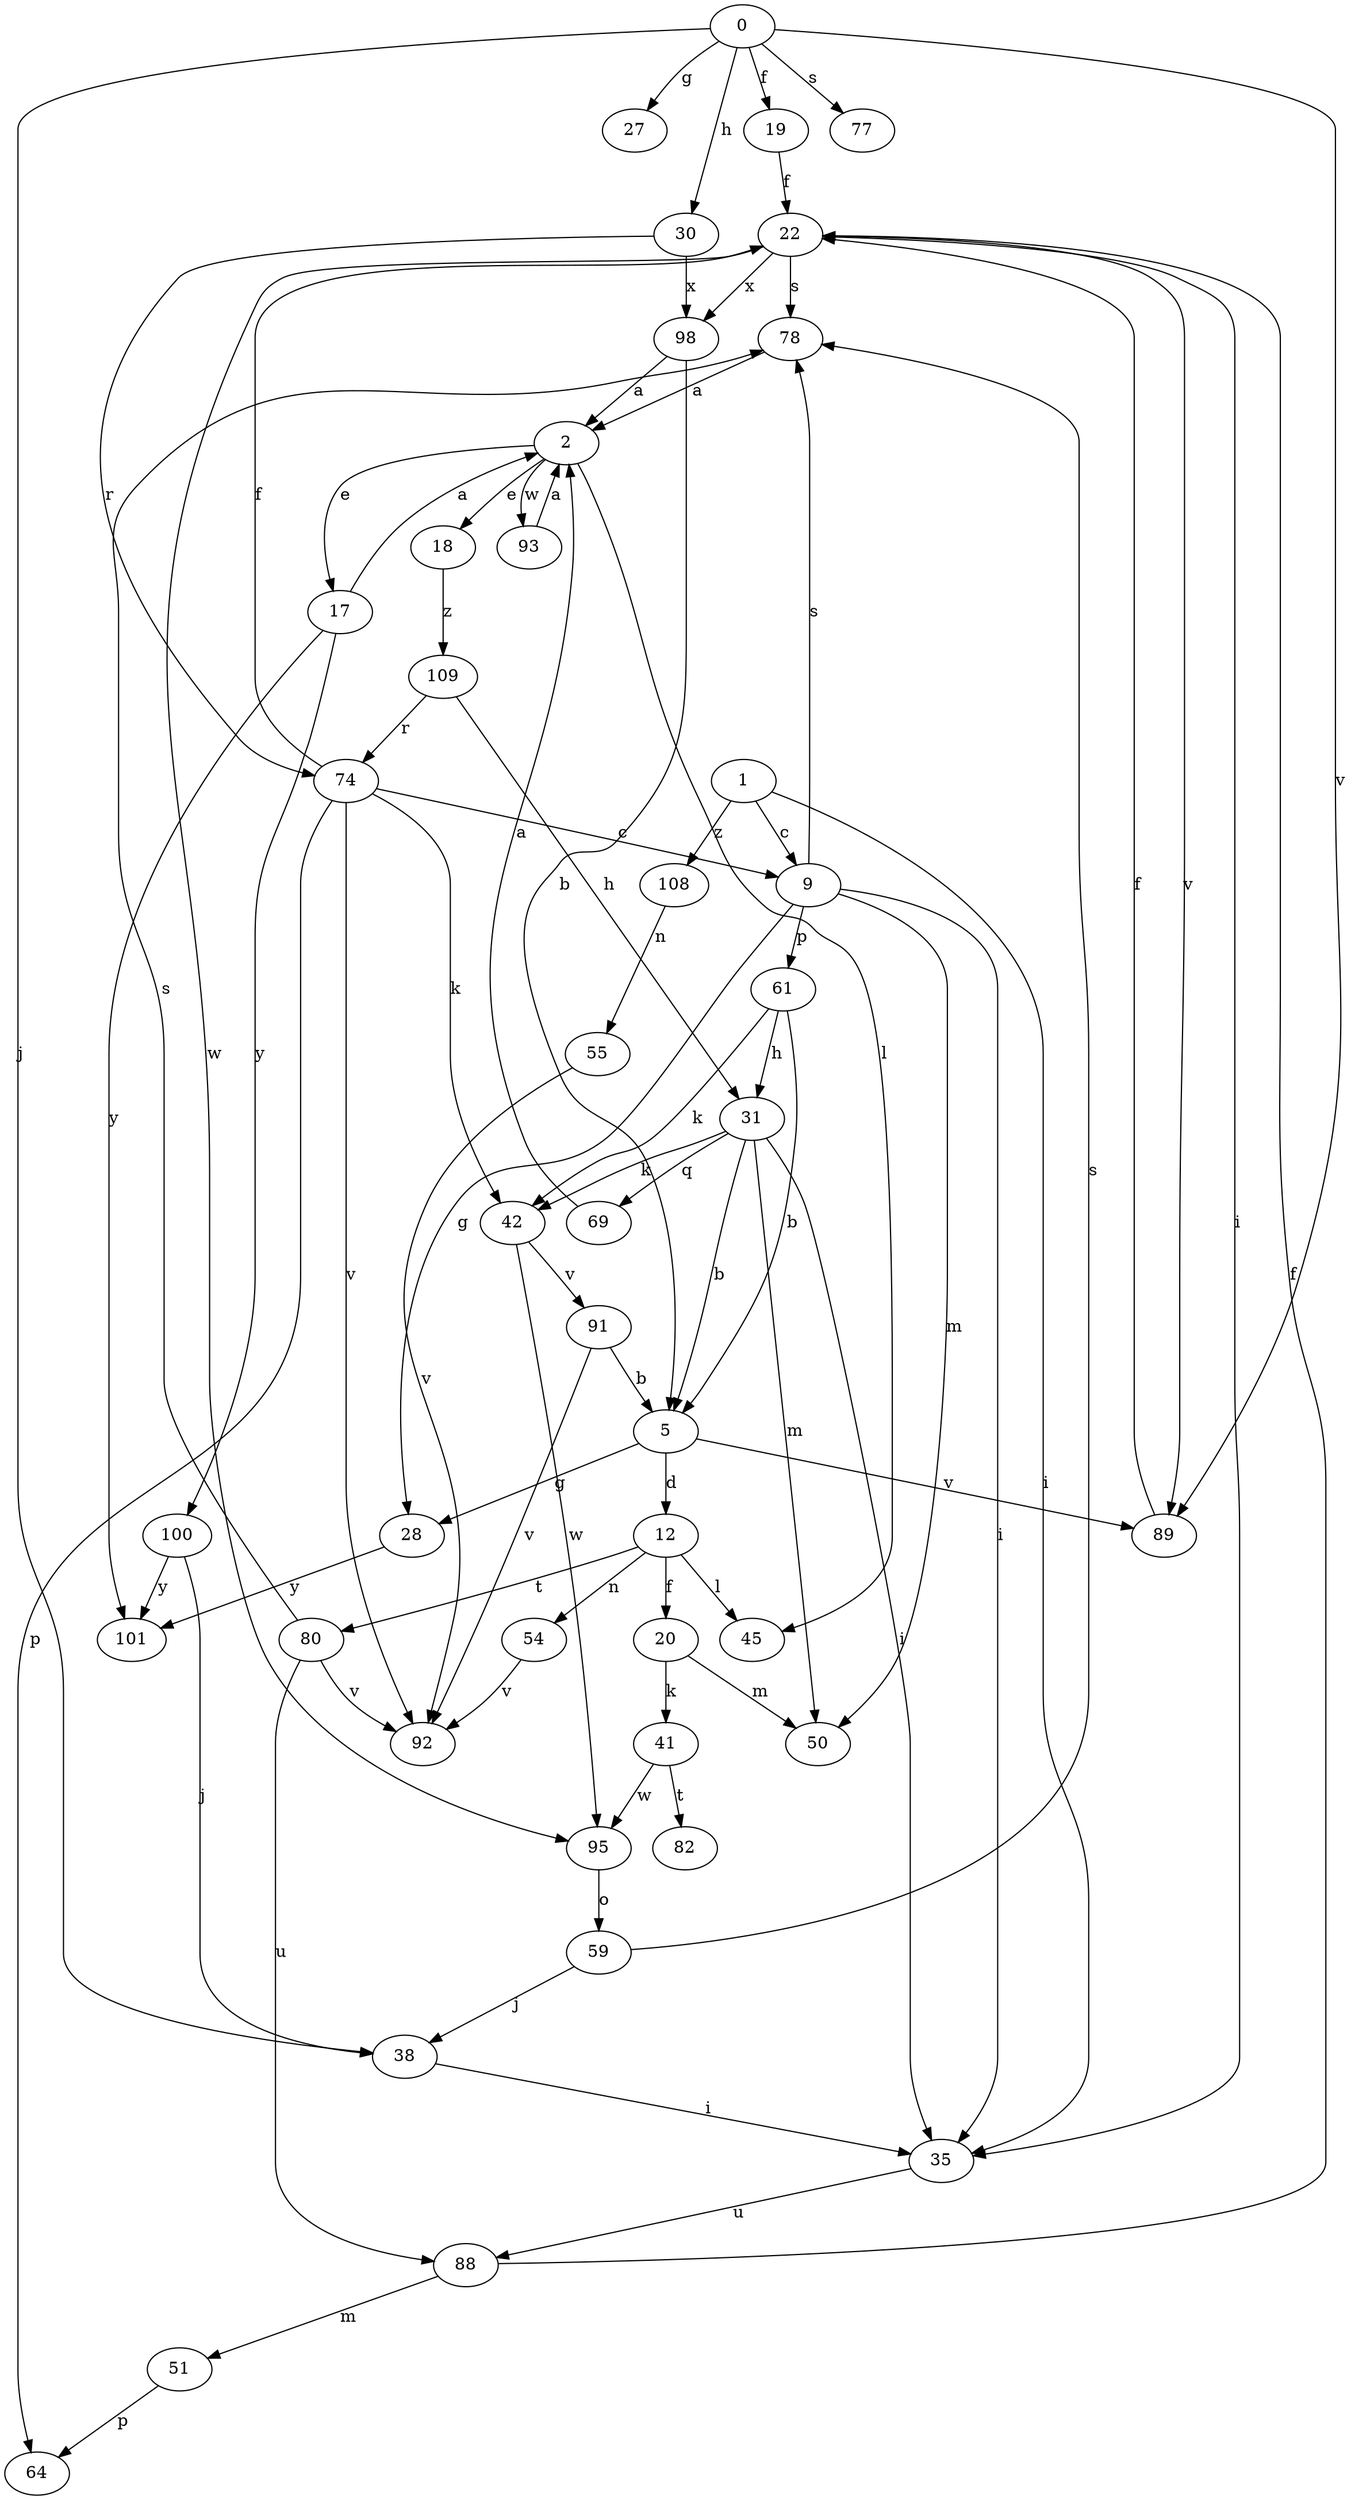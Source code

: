 strict digraph  {
0;
1;
2;
5;
9;
12;
17;
18;
19;
20;
22;
27;
28;
30;
31;
35;
38;
41;
42;
45;
50;
51;
54;
55;
59;
61;
64;
69;
74;
77;
78;
80;
82;
88;
89;
91;
92;
93;
95;
98;
100;
101;
108;
109;
0 -> 19  [label=f];
0 -> 27  [label=g];
0 -> 30  [label=h];
0 -> 38  [label=j];
0 -> 77  [label=s];
0 -> 89  [label=v];
1 -> 9  [label=c];
1 -> 35  [label=i];
1 -> 108  [label=z];
2 -> 17  [label=e];
2 -> 18  [label=e];
2 -> 45  [label=l];
2 -> 93  [label=w];
5 -> 12  [label=d];
5 -> 28  [label=g];
5 -> 89  [label=v];
9 -> 28  [label=g];
9 -> 35  [label=i];
9 -> 50  [label=m];
9 -> 61  [label=p];
9 -> 78  [label=s];
12 -> 20  [label=f];
12 -> 45  [label=l];
12 -> 54  [label=n];
12 -> 80  [label=t];
17 -> 2  [label=a];
17 -> 100  [label=y];
17 -> 101  [label=y];
18 -> 109  [label=z];
19 -> 22  [label=f];
20 -> 41  [label=k];
20 -> 50  [label=m];
22 -> 35  [label=i];
22 -> 78  [label=s];
22 -> 89  [label=v];
22 -> 95  [label=w];
22 -> 98  [label=x];
28 -> 101  [label=y];
30 -> 74  [label=r];
30 -> 98  [label=x];
31 -> 5  [label=b];
31 -> 35  [label=i];
31 -> 42  [label=k];
31 -> 50  [label=m];
31 -> 69  [label=q];
35 -> 88  [label=u];
38 -> 35  [label=i];
41 -> 82  [label=t];
41 -> 95  [label=w];
42 -> 91  [label=v];
42 -> 95  [label=w];
51 -> 64  [label=p];
54 -> 92  [label=v];
55 -> 92  [label=v];
59 -> 38  [label=j];
59 -> 78  [label=s];
61 -> 5  [label=b];
61 -> 31  [label=h];
61 -> 42  [label=k];
69 -> 2  [label=a];
74 -> 9  [label=c];
74 -> 22  [label=f];
74 -> 42  [label=k];
74 -> 64  [label=p];
74 -> 92  [label=v];
78 -> 2  [label=a];
80 -> 78  [label=s];
80 -> 88  [label=u];
80 -> 92  [label=v];
88 -> 22  [label=f];
88 -> 51  [label=m];
89 -> 22  [label=f];
91 -> 5  [label=b];
91 -> 92  [label=v];
93 -> 2  [label=a];
95 -> 59  [label=o];
98 -> 2  [label=a];
98 -> 5  [label=b];
100 -> 38  [label=j];
100 -> 101  [label=y];
108 -> 55  [label=n];
109 -> 31  [label=h];
109 -> 74  [label=r];
}
